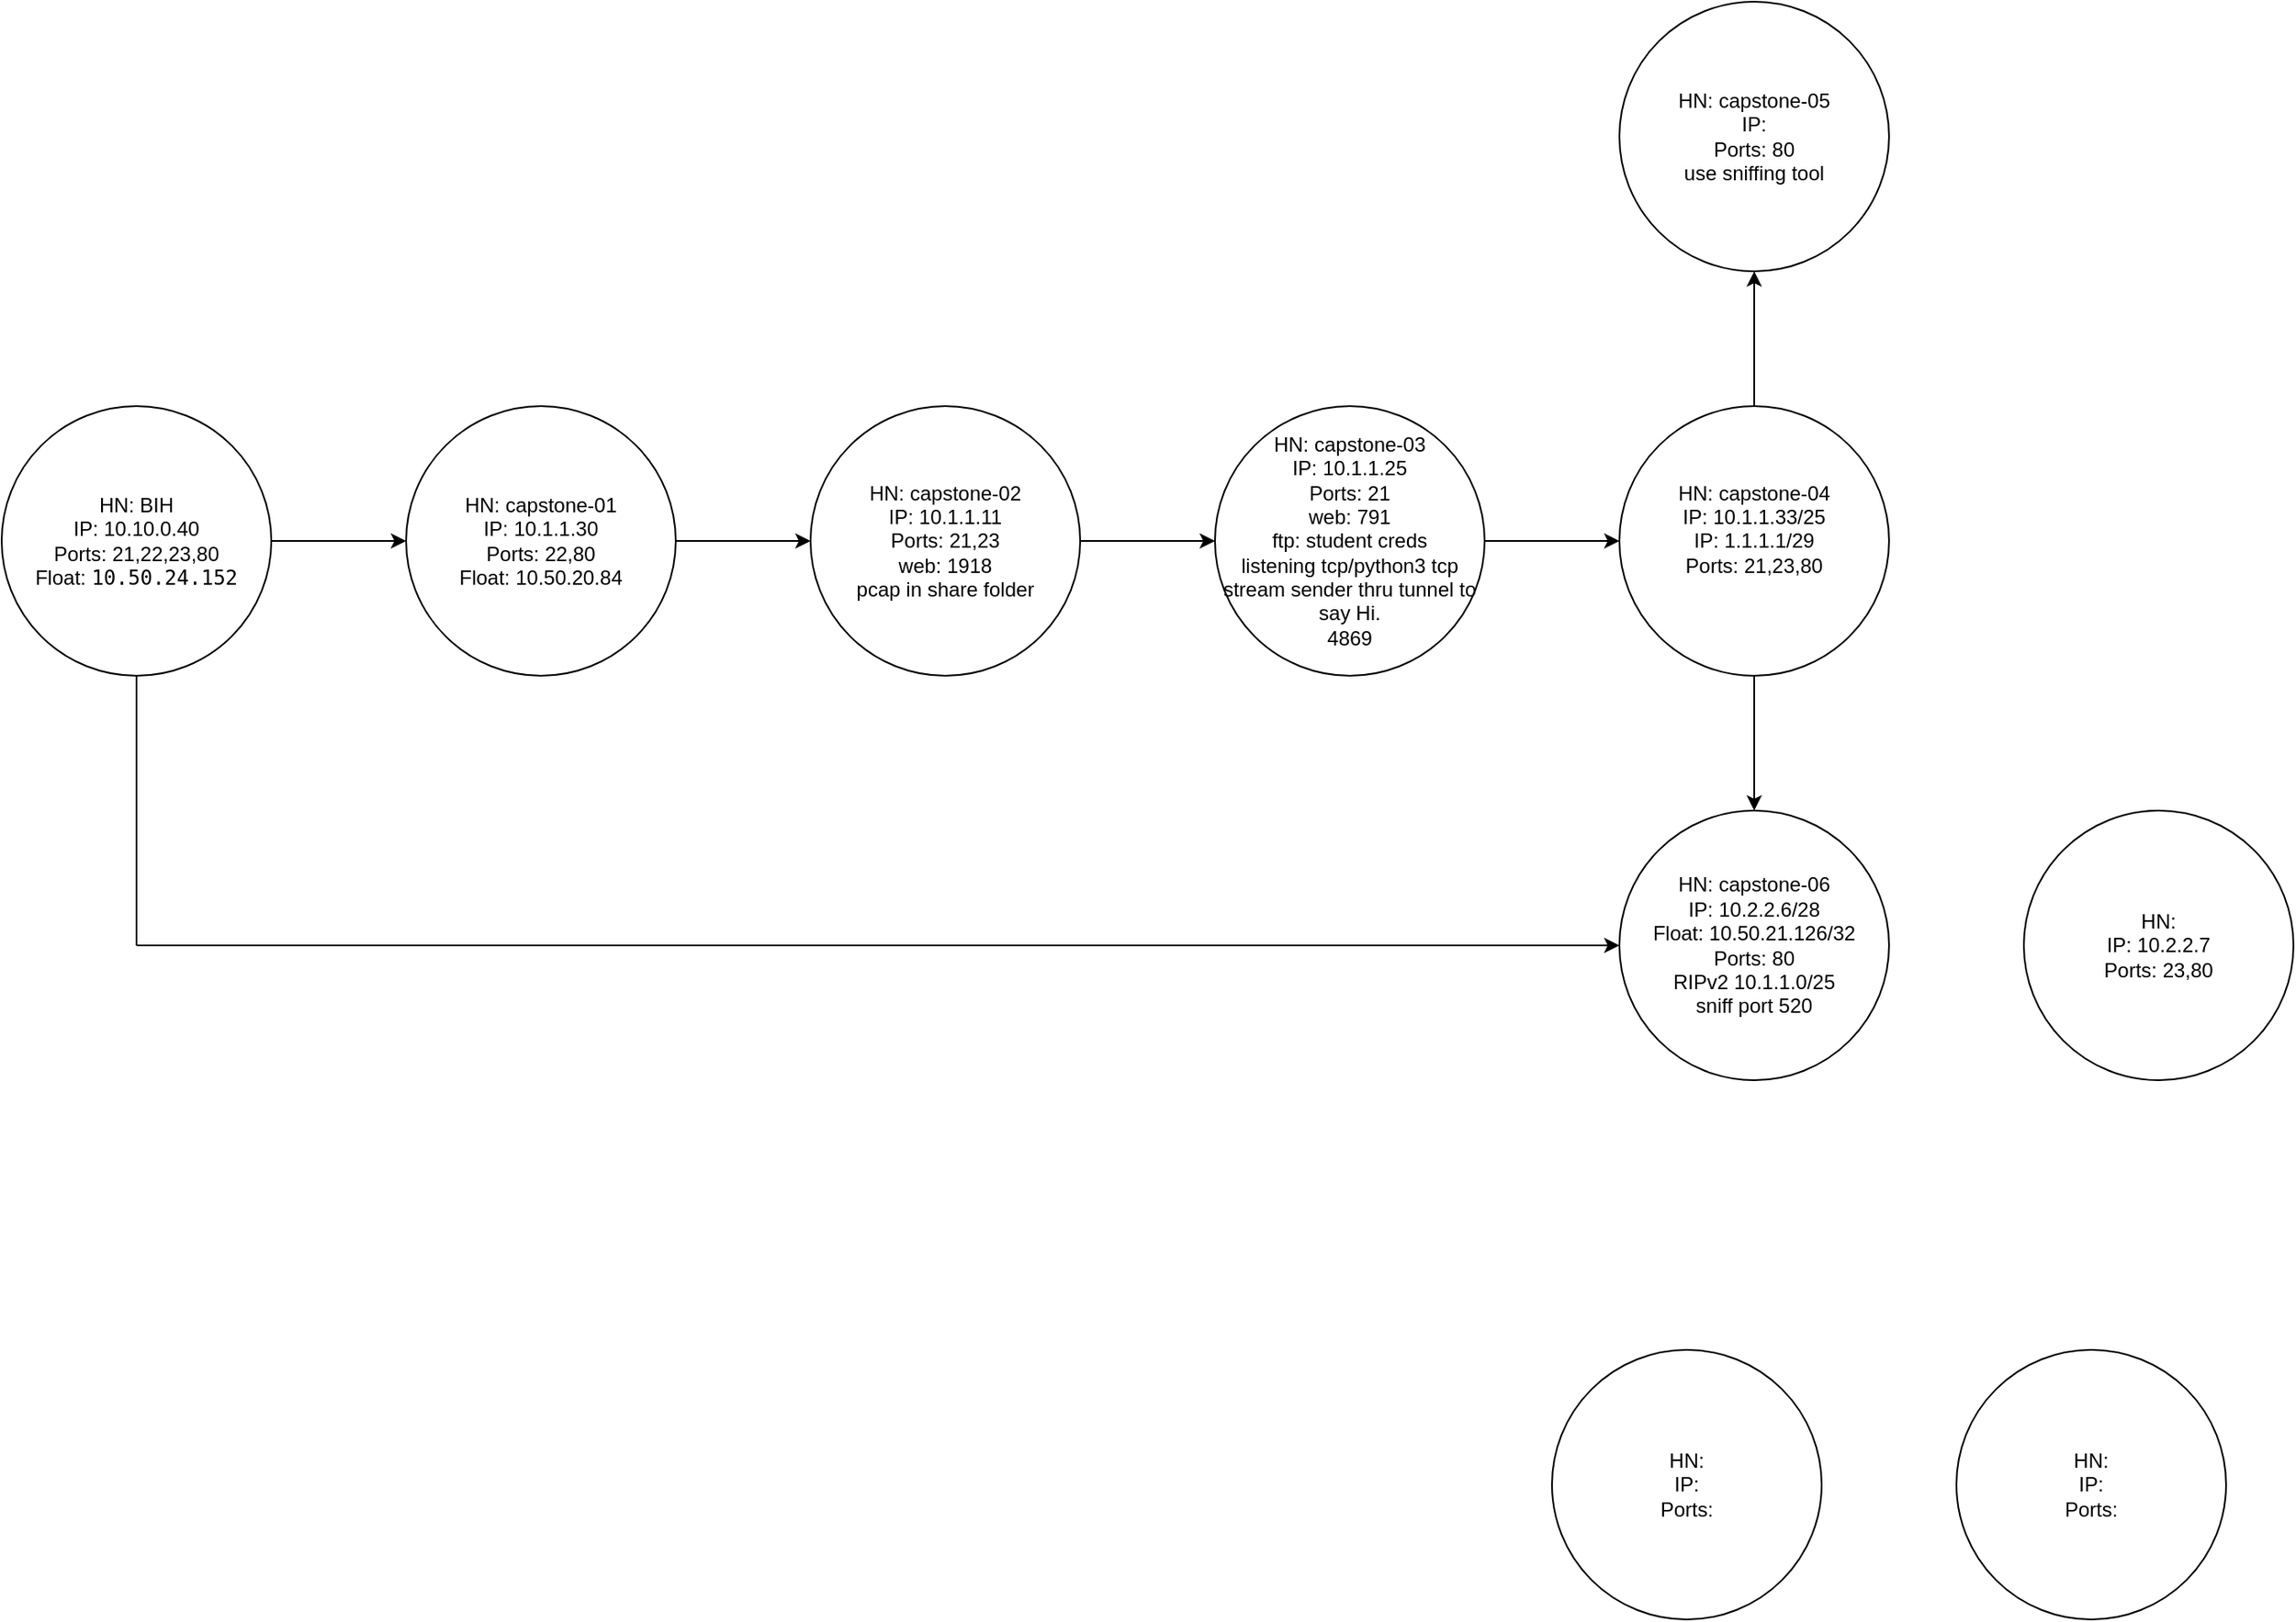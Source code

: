 <mxfile version="24.8.6">
  <diagram name="Page-1" id="Zdn-C2N3vjBsEBBfVQxq">
    <mxGraphModel dx="1602" dy="2035" grid="1" gridSize="10" guides="1" tooltips="1" connect="1" arrows="1" fold="1" page="1" pageScale="1" pageWidth="850" pageHeight="1100" math="0" shadow="0">
      <root>
        <mxCell id="0" />
        <mxCell id="1" parent="0" />
        <mxCell id="afbzR2O5z8li9ZHhE41--1" value="&lt;div&gt;HN: BIH&lt;br&gt;&lt;/div&gt;&lt;div&gt;IP: 10.10.0.40&lt;br&gt;&lt;/div&gt;&lt;div&gt;Ports: 21,22,23,80&lt;br&gt;&lt;/div&gt;&lt;div&gt;Float: &lt;code&gt;&lt;code&gt;&lt;code&gt;10.50.24.152&lt;/code&gt;&lt;/code&gt;&lt;/code&gt;&lt;/div&gt;" style="ellipse;whiteSpace=wrap;html=1;" vertex="1" parent="1">
          <mxGeometry y="200" width="160" height="160" as="geometry" />
        </mxCell>
        <mxCell id="afbzR2O5z8li9ZHhE41--2" value="&lt;div&gt;HN: capstone-01&lt;br&gt;&lt;/div&gt;&lt;div&gt;IP: 10.1.1.30&lt;br&gt;&lt;/div&gt;&lt;div&gt;Ports: 22,80&lt;br&gt;&lt;/div&gt;&lt;div&gt;Float: 10.50.20.84&lt;br&gt;&lt;/div&gt;" style="ellipse;whiteSpace=wrap;html=1;" vertex="1" parent="1">
          <mxGeometry x="240" y="200" width="160" height="160" as="geometry" />
        </mxCell>
        <mxCell id="afbzR2O5z8li9ZHhE41--4" value="&lt;div&gt;HN: capstone-02&lt;br&gt;&lt;/div&gt;&lt;div&gt;IP: 10.1.1.11&lt;br&gt;&lt;/div&gt;&lt;div&gt;Ports: 21,23&lt;br&gt;&lt;/div&gt;&lt;div&gt;web: 1918&lt;/div&gt;&lt;div&gt;pcap in share folder&lt;br&gt;&lt;/div&gt;" style="ellipse;whiteSpace=wrap;html=1;" vertex="1" parent="1">
          <mxGeometry x="480" y="200" width="160" height="160" as="geometry" />
        </mxCell>
        <mxCell id="afbzR2O5z8li9ZHhE41--5" value="&lt;div&gt;HN: capstone-03&lt;br&gt;&lt;/div&gt;&lt;div&gt;IP: 10.1.1.25&lt;br&gt;&lt;/div&gt;&lt;div&gt;Ports: 21&lt;/div&gt;&lt;div&gt;web: 791&lt;/div&gt;&lt;div&gt;ftp: student creds&lt;br&gt;&lt;/div&gt;&lt;div&gt;listening tcp/python3 tcp stream sender thru tunnel to say Hi.&lt;/div&gt;&lt;div&gt;4869&lt;br&gt;&lt;/div&gt;" style="ellipse;whiteSpace=wrap;html=1;" vertex="1" parent="1">
          <mxGeometry x="720" y="200" width="160" height="160" as="geometry" />
        </mxCell>
        <mxCell id="afbzR2O5z8li9ZHhE41--6" value="&lt;div&gt;HN: capstone-04&lt;br&gt;&lt;/div&gt;&lt;div&gt;IP: 10.1.1.33/25&lt;/div&gt;&lt;div&gt;IP: 1.1.1.1/29&lt;br&gt;&lt;/div&gt;&lt;div&gt;Ports: 21,23,80&lt;/div&gt;&lt;div&gt;&lt;br&gt;&lt;/div&gt;" style="ellipse;whiteSpace=wrap;html=1;" vertex="1" parent="1">
          <mxGeometry x="960" y="200" width="160" height="160" as="geometry" />
        </mxCell>
        <mxCell id="afbzR2O5z8li9ZHhE41--7" value="&lt;div&gt;HN: capstone-05&lt;br&gt;&lt;/div&gt;&lt;div&gt;IP: &lt;br&gt;&lt;/div&gt;&lt;div&gt;Ports: 80&lt;/div&gt;&lt;div&gt;use sniffing tool&lt;br&gt;&lt;/div&gt;" style="ellipse;whiteSpace=wrap;html=1;" vertex="1" parent="1">
          <mxGeometry x="960" y="-40" width="160" height="160" as="geometry" />
        </mxCell>
        <mxCell id="afbzR2O5z8li9ZHhE41--8" value="&lt;div&gt;HN: capstone-06&lt;br&gt;&lt;/div&gt;&lt;div&gt;IP: 10.2.2.6/28&lt;br&gt;&lt;/div&gt;&lt;div&gt;Float: 10.50.21.126/32&lt;br&gt;&lt;/div&gt;&lt;div&gt;Ports: 80&lt;/div&gt;&lt;div&gt;RIPv2 10.1.1.0/25&lt;/div&gt;&lt;div&gt;sniff port 520&lt;br&gt;&lt;/div&gt;" style="ellipse;whiteSpace=wrap;html=1;" vertex="1" parent="1">
          <mxGeometry x="960" y="440" width="160" height="160" as="geometry" />
        </mxCell>
        <mxCell id="afbzR2O5z8li9ZHhE41--10" value="" style="endArrow=classic;html=1;rounded=0;exitX=1;exitY=0.5;exitDx=0;exitDy=0;entryX=0;entryY=0.5;entryDx=0;entryDy=0;" edge="1" parent="1" source="afbzR2O5z8li9ZHhE41--1" target="afbzR2O5z8li9ZHhE41--2">
          <mxGeometry width="50" height="50" relative="1" as="geometry">
            <mxPoint x="170" y="170" as="sourcePoint" />
            <mxPoint x="220" y="120" as="targetPoint" />
          </mxGeometry>
        </mxCell>
        <mxCell id="afbzR2O5z8li9ZHhE41--12" value="" style="endArrow=classic;html=1;rounded=0;exitX=1;exitY=0.5;exitDx=0;exitDy=0;entryX=0;entryY=0.5;entryDx=0;entryDy=0;" edge="1" parent="1" source="afbzR2O5z8li9ZHhE41--2" target="afbzR2O5z8li9ZHhE41--4">
          <mxGeometry width="50" height="50" relative="1" as="geometry">
            <mxPoint x="370" y="140" as="sourcePoint" />
            <mxPoint x="420" y="90" as="targetPoint" />
          </mxGeometry>
        </mxCell>
        <mxCell id="afbzR2O5z8li9ZHhE41--14" value="" style="endArrow=classic;html=1;rounded=0;exitX=1;exitY=0.5;exitDx=0;exitDy=0;entryX=0;entryY=0.5;entryDx=0;entryDy=0;" edge="1" parent="1" source="afbzR2O5z8li9ZHhE41--4" target="afbzR2O5z8li9ZHhE41--5">
          <mxGeometry width="50" height="50" relative="1" as="geometry">
            <mxPoint x="700" y="140" as="sourcePoint" />
            <mxPoint x="750" y="90" as="targetPoint" />
          </mxGeometry>
        </mxCell>
        <mxCell id="afbzR2O5z8li9ZHhE41--15" value="" style="endArrow=none;html=1;rounded=0;entryX=0.5;entryY=1;entryDx=0;entryDy=0;" edge="1" parent="1" target="afbzR2O5z8li9ZHhE41--1">
          <mxGeometry width="50" height="50" relative="1" as="geometry">
            <mxPoint x="80" y="520" as="sourcePoint" />
            <mxPoint x="80" y="470" as="targetPoint" />
          </mxGeometry>
        </mxCell>
        <mxCell id="afbzR2O5z8li9ZHhE41--16" value="" style="endArrow=classic;html=1;rounded=0;entryX=0;entryY=0.5;entryDx=0;entryDy=0;" edge="1" parent="1" target="afbzR2O5z8li9ZHhE41--8">
          <mxGeometry width="50" height="50" relative="1" as="geometry">
            <mxPoint x="80" y="520" as="sourcePoint" />
            <mxPoint x="280" y="490" as="targetPoint" />
          </mxGeometry>
        </mxCell>
        <mxCell id="afbzR2O5z8li9ZHhE41--17" value="" style="endArrow=classic;html=1;rounded=0;exitX=1;exitY=0.5;exitDx=0;exitDy=0;entryX=0;entryY=0.5;entryDx=0;entryDy=0;" edge="1" parent="1" source="afbzR2O5z8li9ZHhE41--5" target="afbzR2O5z8li9ZHhE41--6">
          <mxGeometry width="50" height="50" relative="1" as="geometry">
            <mxPoint x="890" y="230" as="sourcePoint" />
            <mxPoint x="940" y="180" as="targetPoint" />
          </mxGeometry>
        </mxCell>
        <mxCell id="afbzR2O5z8li9ZHhE41--18" value="" style="endArrow=classic;html=1;rounded=0;exitX=0.5;exitY=0;exitDx=0;exitDy=0;entryX=0.5;entryY=1;entryDx=0;entryDy=0;" edge="1" parent="1" source="afbzR2O5z8li9ZHhE41--6" target="afbzR2O5z8li9ZHhE41--7">
          <mxGeometry width="50" height="50" relative="1" as="geometry">
            <mxPoint x="870" y="170" as="sourcePoint" />
            <mxPoint x="920" y="120" as="targetPoint" />
          </mxGeometry>
        </mxCell>
        <mxCell id="afbzR2O5z8li9ZHhE41--19" value="" style="endArrow=classic;html=1;rounded=0;exitX=0.5;exitY=1;exitDx=0;exitDy=0;entryX=0.5;entryY=0;entryDx=0;entryDy=0;" edge="1" parent="1" source="afbzR2O5z8li9ZHhE41--6" target="afbzR2O5z8li9ZHhE41--8">
          <mxGeometry width="50" height="50" relative="1" as="geometry">
            <mxPoint x="780" y="140" as="sourcePoint" />
            <mxPoint x="830" y="90" as="targetPoint" />
          </mxGeometry>
        </mxCell>
        <mxCell id="afbzR2O5z8li9ZHhE41--20" value="&lt;div&gt;HN: &lt;br&gt;&lt;/div&gt;&lt;div&gt;IP: 10.2.2.7&lt;br&gt;&lt;/div&gt;&lt;div&gt;Ports: 23,80&lt;br&gt;&lt;/div&gt;" style="ellipse;whiteSpace=wrap;html=1;" vertex="1" parent="1">
          <mxGeometry x="1200" y="440" width="160" height="160" as="geometry" />
        </mxCell>
        <mxCell id="afbzR2O5z8li9ZHhE41--21" value="&lt;div&gt;HN: &lt;br&gt;&lt;/div&gt;&lt;div&gt;IP: &lt;br&gt;&lt;/div&gt;&lt;div&gt;Ports: &lt;br&gt;&lt;/div&gt;" style="ellipse;whiteSpace=wrap;html=1;" vertex="1" parent="1">
          <mxGeometry x="920" y="760" width="160" height="160" as="geometry" />
        </mxCell>
        <mxCell id="afbzR2O5z8li9ZHhE41--22" value="&lt;div&gt;HN: &lt;br&gt;&lt;/div&gt;&lt;div&gt;IP: &lt;br&gt;&lt;/div&gt;&lt;div&gt;Ports: &lt;br&gt;&lt;/div&gt;" style="ellipse;whiteSpace=wrap;html=1;" vertex="1" parent="1">
          <mxGeometry x="1160" y="760" width="160" height="160" as="geometry" />
        </mxCell>
      </root>
    </mxGraphModel>
  </diagram>
</mxfile>
